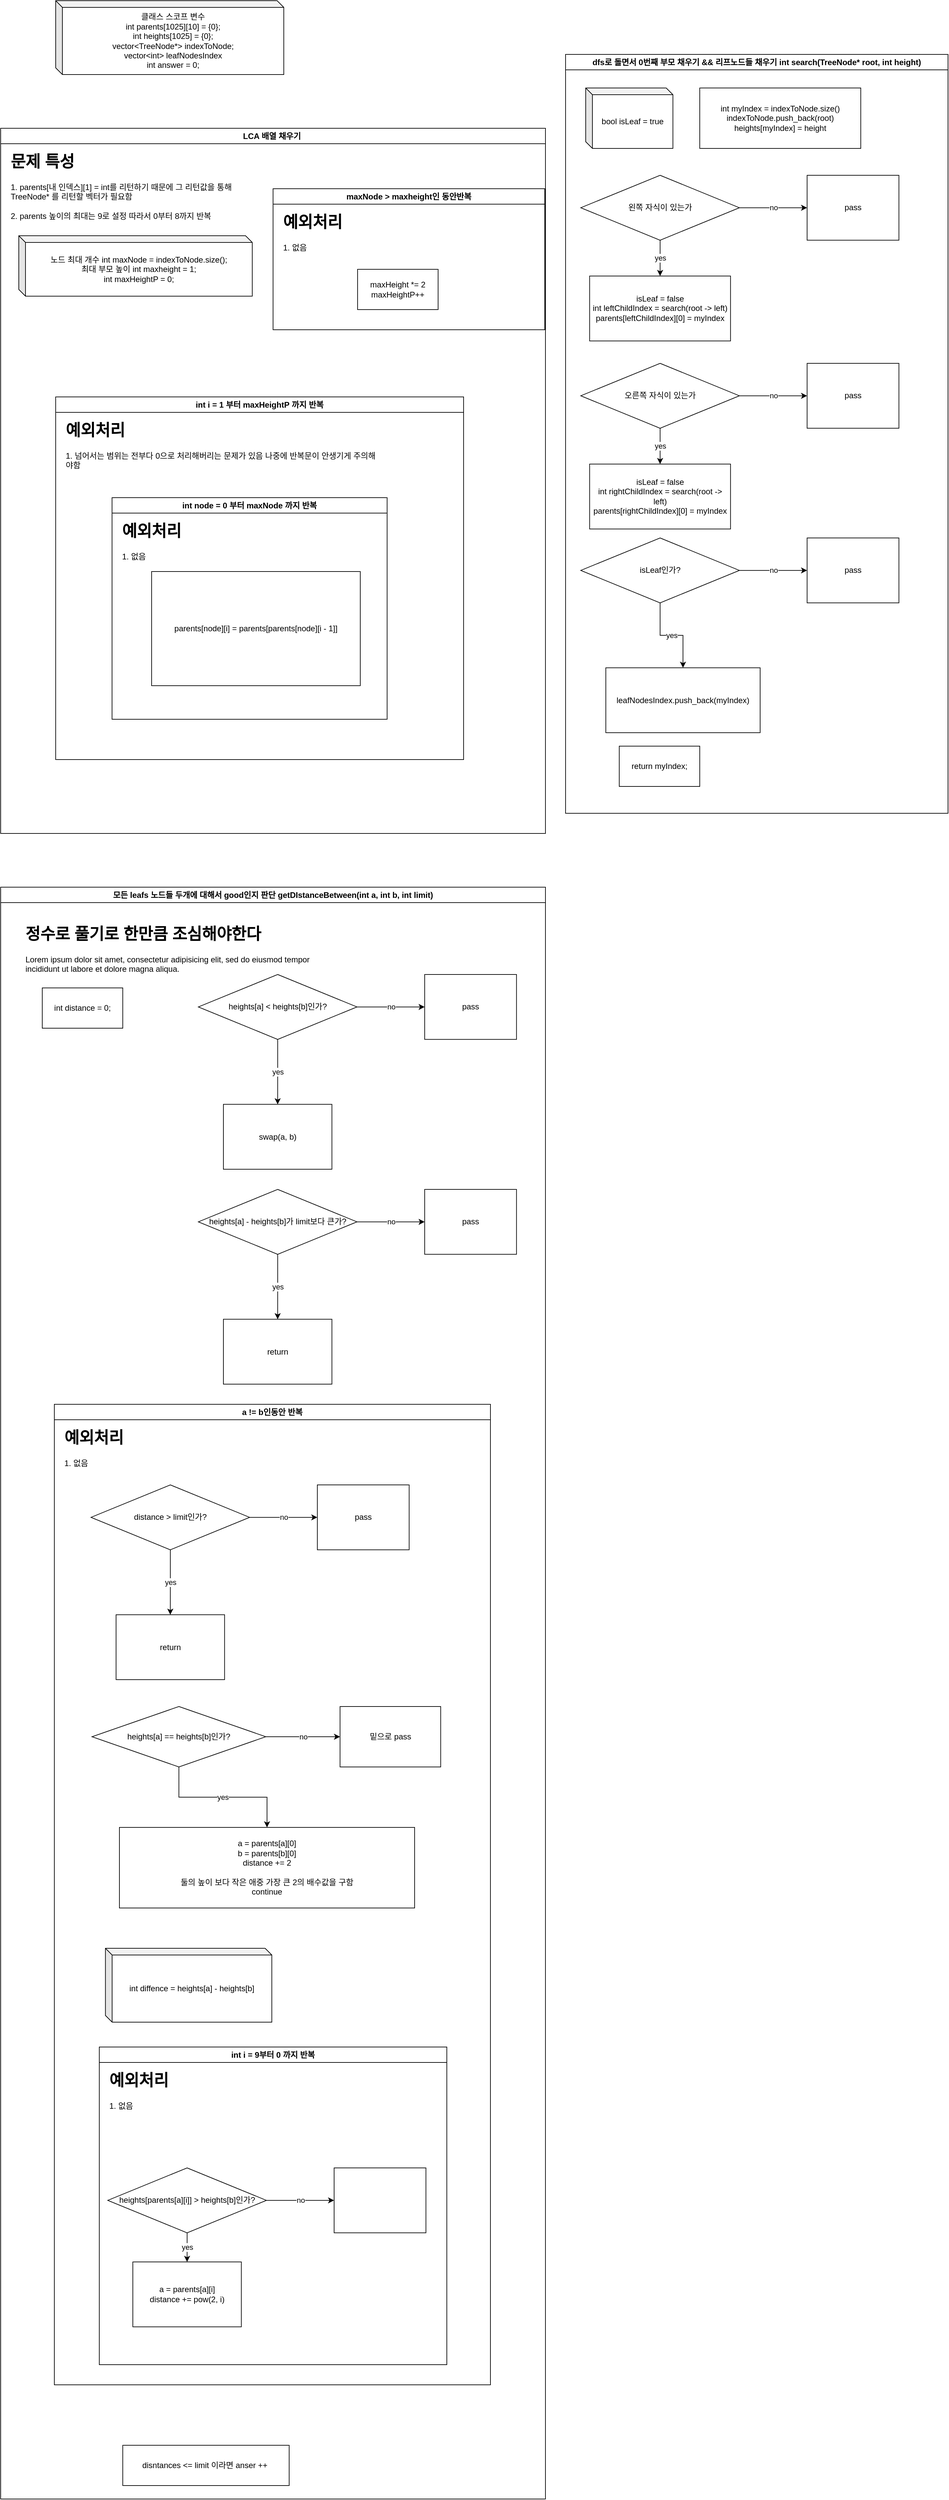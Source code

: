 <mxfile version="22.1.16" type="device">
  <diagram name="페이지-1" id="epFHYAS8Gk0YQRK1reNl">
    <mxGraphModel dx="2371" dy="1276" grid="1" gridSize="10" guides="1" tooltips="1" connect="1" arrows="1" fold="1" page="1" pageScale="1" pageWidth="827" pageHeight="1169" math="0" shadow="0">
      <root>
        <mxCell id="0" />
        <mxCell id="1" parent="0" />
        <mxCell id="DEWqmfPdkEQz7oqe0L7v-1" value="LCA 배열 채우기&amp;nbsp;" style="swimlane;whiteSpace=wrap;html=1;" vertex="1" parent="1">
          <mxGeometry x="8" y="260" width="812" height="1050" as="geometry" />
        </mxCell>
        <mxCell id="DEWqmfPdkEQz7oqe0L7v-4" value="&lt;h1&gt;문제 특성&lt;/h1&gt;&lt;div&gt;1. parents[내 인덱스][1] = int를 리턴하기 때문에 그 리턴값을 통해&lt;/div&gt;&lt;div&gt;TreeNode* 를 리턴할 벡터가 필요함&lt;/div&gt;&lt;div&gt;&lt;br&gt;&lt;/div&gt;&lt;div&gt;2. parents 높이의 최대는 9로 설정 따라서 0부터 8까지 반복&lt;/div&gt;" style="text;html=1;strokeColor=none;fillColor=none;spacing=5;spacingTop=-20;whiteSpace=wrap;overflow=hidden;rounded=0;" vertex="1" parent="DEWqmfPdkEQz7oqe0L7v-1">
          <mxGeometry x="10" y="30" width="370" height="120" as="geometry" />
        </mxCell>
        <mxCell id="DEWqmfPdkEQz7oqe0L7v-30" value="노드 최대 개수 int maxNode = indexToNode.size();&lt;br&gt;최대 부모 높이 int maxheight = 1;&lt;br&gt;int maxHeightP = 0;" style="rounded=0;whiteSpace=wrap;html=1;shape=cube;boundedLbl=1;backgroundOutline=1;darkOpacity=0.05;darkOpacity2=0.1;size=10;" vertex="1" parent="DEWqmfPdkEQz7oqe0L7v-1">
          <mxGeometry x="27" y="160" width="348" height="90" as="geometry" />
        </mxCell>
        <mxCell id="DEWqmfPdkEQz7oqe0L7v-32" value="maxNode &amp;gt; maxheight인 동안반복" style="swimlane;whiteSpace=wrap;html=1;" vertex="1" parent="DEWqmfPdkEQz7oqe0L7v-1">
          <mxGeometry x="406" y="90" width="405" height="210" as="geometry" />
        </mxCell>
        <mxCell id="DEWqmfPdkEQz7oqe0L7v-33" value="&lt;h1&gt;예외처리&lt;/h1&gt;&lt;p&gt;1. 없음&lt;/p&gt;" style="text;html=1;strokeColor=none;fillColor=none;spacing=5;spacingTop=-20;whiteSpace=wrap;overflow=hidden;rounded=0;" vertex="1" parent="DEWqmfPdkEQz7oqe0L7v-32">
          <mxGeometry x="10" y="30" width="386" height="120" as="geometry" />
        </mxCell>
        <mxCell id="DEWqmfPdkEQz7oqe0L7v-34" value="maxHeight *= 2&lt;br&gt;maxHeightP++" style="rounded=0;whiteSpace=wrap;html=1;" vertex="1" parent="DEWqmfPdkEQz7oqe0L7v-32">
          <mxGeometry x="126" y="120" width="120" height="60" as="geometry" />
        </mxCell>
        <mxCell id="DEWqmfPdkEQz7oqe0L7v-35" value="int i = 1 부터&amp;nbsp;maxHeightP&amp;nbsp;까지 반복" style="swimlane;whiteSpace=wrap;html=1;" vertex="1" parent="DEWqmfPdkEQz7oqe0L7v-1">
          <mxGeometry x="82" y="400" width="608" height="540" as="geometry" />
        </mxCell>
        <mxCell id="DEWqmfPdkEQz7oqe0L7v-36" value="&lt;h1&gt;예외처리&lt;/h1&gt;&lt;p&gt;1. 넘어서는 범위는 전부다 0으로 처리해버리는 문제가 있음 나중에 반복문이 안생기게 주의해야함&lt;/p&gt;" style="text;html=1;strokeColor=none;fillColor=none;spacing=5;spacingTop=-20;whiteSpace=wrap;overflow=hidden;rounded=0;" vertex="1" parent="DEWqmfPdkEQz7oqe0L7v-35">
          <mxGeometry x="10" y="30" width="480" height="120" as="geometry" />
        </mxCell>
        <mxCell id="DEWqmfPdkEQz7oqe0L7v-39" value="int node = 0 부터 maxNode 까지 반복" style="swimlane;whiteSpace=wrap;html=1;" vertex="1" parent="DEWqmfPdkEQz7oqe0L7v-35">
          <mxGeometry x="84" y="150" width="410" height="330" as="geometry" />
        </mxCell>
        <mxCell id="DEWqmfPdkEQz7oqe0L7v-40" value="&lt;h1&gt;예외처리&lt;/h1&gt;&lt;p&gt;1. 없음&lt;/p&gt;" style="text;html=1;strokeColor=none;fillColor=none;spacing=5;spacingTop=-20;whiteSpace=wrap;overflow=hidden;rounded=0;" vertex="1" parent="DEWqmfPdkEQz7oqe0L7v-39">
          <mxGeometry x="10" y="30" width="386" height="120" as="geometry" />
        </mxCell>
        <mxCell id="DEWqmfPdkEQz7oqe0L7v-41" value="parents[node][i] = parents[parents[node][i - 1]]" style="rounded=0;whiteSpace=wrap;html=1;" vertex="1" parent="DEWqmfPdkEQz7oqe0L7v-39">
          <mxGeometry x="59" y="110" width="311" height="170" as="geometry" />
        </mxCell>
        <mxCell id="DEWqmfPdkEQz7oqe0L7v-2" value="클래스 스코프 변수&lt;br&gt;int parents[1025][10] = {0};&lt;br&gt;int heights[1025] = {0};&lt;br&gt;vector&amp;lt;TreeNode*&amp;gt; indexToNode;&lt;br&gt;vector&amp;lt;int&amp;gt; leafNodesIndex&lt;br&gt;int answer = 0;" style="shape=cube;whiteSpace=wrap;html=1;boundedLbl=1;backgroundOutline=1;darkOpacity=0.05;darkOpacity2=0.1;size=10;" vertex="1" parent="1">
          <mxGeometry x="90" y="70" width="340" height="110" as="geometry" />
        </mxCell>
        <mxCell id="DEWqmfPdkEQz7oqe0L7v-5" value="모든 leafs 노드들 두개에 대해서 good인지 판단 getDIstanceBetween(int a, int b, int limit)" style="swimlane;whiteSpace=wrap;html=1;" vertex="1" parent="1">
          <mxGeometry x="8" y="1390" width="812" height="2400" as="geometry" />
        </mxCell>
        <mxCell id="DEWqmfPdkEQz7oqe0L7v-42" value="int distance = 0;" style="rounded=0;whiteSpace=wrap;html=1;" vertex="1" parent="DEWqmfPdkEQz7oqe0L7v-5">
          <mxGeometry x="62" y="150" width="120" height="60" as="geometry" />
        </mxCell>
        <mxCell id="DEWqmfPdkEQz7oqe0L7v-43" value="&lt;h1&gt;정수로 풀기로 한만큼 조심해야한다&lt;/h1&gt;&lt;p&gt;Lorem ipsum dolor sit amet, consectetur adipisicing elit, sed do eiusmod tempor incididunt ut labore et dolore magna aliqua.&lt;/p&gt;" style="text;html=1;strokeColor=none;fillColor=none;spacing=5;spacingTop=-20;whiteSpace=wrap;overflow=hidden;rounded=0;" vertex="1" parent="DEWqmfPdkEQz7oqe0L7v-5">
          <mxGeometry x="32" y="50" width="480" height="120" as="geometry" />
        </mxCell>
        <mxCell id="DEWqmfPdkEQz7oqe0L7v-46" value="" style="group" vertex="1" connectable="0" parent="DEWqmfPdkEQz7oqe0L7v-5">
          <mxGeometry x="332" y="450" width="436.85" height="290" as="geometry" />
        </mxCell>
        <mxCell id="DEWqmfPdkEQz7oqe0L7v-47" value="heights[a] - heights[b]가 limit보다 큰가?" style="rhombus;whiteSpace=wrap;html=1;" vertex="1" parent="DEWqmfPdkEQz7oqe0L7v-46">
          <mxGeometry x="-37.322" width="236.373" height="96.667" as="geometry" />
        </mxCell>
        <mxCell id="DEWqmfPdkEQz7oqe0L7v-48" value="return" style="whiteSpace=wrap;html=1;rounded=0;" vertex="1" parent="DEWqmfPdkEQz7oqe0L7v-46">
          <mxGeometry y="193.333" width="161.729" height="96.667" as="geometry" />
        </mxCell>
        <mxCell id="DEWqmfPdkEQz7oqe0L7v-49" value="yes" style="edgeStyle=orthogonalEdgeStyle;rounded=0;orthogonalLoop=1;jettySize=auto;html=1;" edge="1" parent="DEWqmfPdkEQz7oqe0L7v-46" source="DEWqmfPdkEQz7oqe0L7v-47" target="DEWqmfPdkEQz7oqe0L7v-48">
          <mxGeometry relative="1" as="geometry" />
        </mxCell>
        <mxCell id="DEWqmfPdkEQz7oqe0L7v-50" value="pass" style="whiteSpace=wrap;html=1;rounded=0;" vertex="1" parent="DEWqmfPdkEQz7oqe0L7v-46">
          <mxGeometry x="300.003" width="136.847" height="96.667" as="geometry" />
        </mxCell>
        <mxCell id="DEWqmfPdkEQz7oqe0L7v-51" value="no" style="edgeStyle=orthogonalEdgeStyle;rounded=0;orthogonalLoop=1;jettySize=auto;html=1;" edge="1" parent="DEWqmfPdkEQz7oqe0L7v-46" source="DEWqmfPdkEQz7oqe0L7v-47" target="DEWqmfPdkEQz7oqe0L7v-50">
          <mxGeometry relative="1" as="geometry" />
        </mxCell>
        <mxCell id="DEWqmfPdkEQz7oqe0L7v-53" value="" style="group" vertex="1" connectable="0" parent="DEWqmfPdkEQz7oqe0L7v-5">
          <mxGeometry x="332" y="130" width="436.85" height="290" as="geometry" />
        </mxCell>
        <mxCell id="DEWqmfPdkEQz7oqe0L7v-54" value="heights[a] &amp;lt; heights[b]인가?" style="rhombus;whiteSpace=wrap;html=1;" vertex="1" parent="DEWqmfPdkEQz7oqe0L7v-53">
          <mxGeometry x="-37.322" width="236.373" height="96.667" as="geometry" />
        </mxCell>
        <mxCell id="DEWqmfPdkEQz7oqe0L7v-55" value="swap(a, b)" style="whiteSpace=wrap;html=1;rounded=0;" vertex="1" parent="DEWqmfPdkEQz7oqe0L7v-53">
          <mxGeometry y="193.333" width="161.729" height="96.667" as="geometry" />
        </mxCell>
        <mxCell id="DEWqmfPdkEQz7oqe0L7v-56" value="yes" style="edgeStyle=orthogonalEdgeStyle;rounded=0;orthogonalLoop=1;jettySize=auto;html=1;" edge="1" parent="DEWqmfPdkEQz7oqe0L7v-53" source="DEWqmfPdkEQz7oqe0L7v-54" target="DEWqmfPdkEQz7oqe0L7v-55">
          <mxGeometry relative="1" as="geometry" />
        </mxCell>
        <mxCell id="DEWqmfPdkEQz7oqe0L7v-57" value="pass" style="whiteSpace=wrap;html=1;rounded=0;" vertex="1" parent="DEWqmfPdkEQz7oqe0L7v-53">
          <mxGeometry x="300.003" width="136.847" height="96.667" as="geometry" />
        </mxCell>
        <mxCell id="DEWqmfPdkEQz7oqe0L7v-58" value="no" style="edgeStyle=orthogonalEdgeStyle;rounded=0;orthogonalLoop=1;jettySize=auto;html=1;" edge="1" parent="DEWqmfPdkEQz7oqe0L7v-53" source="DEWqmfPdkEQz7oqe0L7v-54" target="DEWqmfPdkEQz7oqe0L7v-57">
          <mxGeometry relative="1" as="geometry" />
        </mxCell>
        <mxCell id="DEWqmfPdkEQz7oqe0L7v-59" value="a != b인동안 반복" style="swimlane;whiteSpace=wrap;html=1;" vertex="1" parent="DEWqmfPdkEQz7oqe0L7v-5">
          <mxGeometry x="80" y="770" width="650" height="1460" as="geometry" />
        </mxCell>
        <mxCell id="DEWqmfPdkEQz7oqe0L7v-60" value="&lt;h1&gt;예외처리&lt;/h1&gt;&lt;p&gt;1. 없음&lt;/p&gt;" style="text;html=1;strokeColor=none;fillColor=none;spacing=5;spacingTop=-20;whiteSpace=wrap;overflow=hidden;rounded=0;" vertex="1" parent="DEWqmfPdkEQz7oqe0L7v-59">
          <mxGeometry x="10" y="30" width="386" height="120" as="geometry" />
        </mxCell>
        <mxCell id="DEWqmfPdkEQz7oqe0L7v-68" value="" style="group" vertex="1" connectable="0" parent="DEWqmfPdkEQz7oqe0L7v-59">
          <mxGeometry x="97" y="450" width="478.85" height="300" as="geometry" />
        </mxCell>
        <mxCell id="DEWqmfPdkEQz7oqe0L7v-69" value="heights[a] == heights[b]인가?" style="rhombus;whiteSpace=wrap;html=1;" vertex="1" parent="DEWqmfPdkEQz7oqe0L7v-68">
          <mxGeometry x="-40.91" width="259.098" height="90.0" as="geometry" />
        </mxCell>
        <mxCell id="DEWqmfPdkEQz7oqe0L7v-70" value="a = parents[a][0]&lt;br&gt;b = parents[b][0]&lt;br&gt;distance += 2&lt;br&gt;&lt;br&gt;둘의 높이 보다 작은 애중 가장 큰 2의 배수값을 구함&lt;br&gt;continue" style="whiteSpace=wrap;html=1;rounded=0;" vertex="1" parent="DEWqmfPdkEQz7oqe0L7v-68">
          <mxGeometry y="180" width="440" height="120" as="geometry" />
        </mxCell>
        <mxCell id="DEWqmfPdkEQz7oqe0L7v-71" value="yes" style="edgeStyle=orthogonalEdgeStyle;rounded=0;orthogonalLoop=1;jettySize=auto;html=1;" edge="1" parent="DEWqmfPdkEQz7oqe0L7v-68" source="DEWqmfPdkEQz7oqe0L7v-69" target="DEWqmfPdkEQz7oqe0L7v-70">
          <mxGeometry relative="1" as="geometry" />
        </mxCell>
        <mxCell id="DEWqmfPdkEQz7oqe0L7v-72" value="밑으로 pass" style="whiteSpace=wrap;html=1;rounded=0;" vertex="1" parent="DEWqmfPdkEQz7oqe0L7v-68">
          <mxGeometry x="328.846" width="150.004" height="90.0" as="geometry" />
        </mxCell>
        <mxCell id="DEWqmfPdkEQz7oqe0L7v-73" value="no" style="edgeStyle=orthogonalEdgeStyle;rounded=0;orthogonalLoop=1;jettySize=auto;html=1;" edge="1" parent="DEWqmfPdkEQz7oqe0L7v-68" source="DEWqmfPdkEQz7oqe0L7v-69" target="DEWqmfPdkEQz7oqe0L7v-72">
          <mxGeometry relative="1" as="geometry" />
        </mxCell>
        <mxCell id="DEWqmfPdkEQz7oqe0L7v-74" value="int diffence = heights[a] - heights[b]" style="rounded=0;whiteSpace=wrap;html=1;shape=cube;boundedLbl=1;backgroundOutline=1;darkOpacity=0.05;darkOpacity2=0.1;size=10;" vertex="1" parent="DEWqmfPdkEQz7oqe0L7v-59">
          <mxGeometry x="76.15" y="810" width="248" height="110" as="geometry" />
        </mxCell>
        <mxCell id="DEWqmfPdkEQz7oqe0L7v-75" value="int i = 9부터 0 까지 반복" style="swimlane;whiteSpace=wrap;html=1;" vertex="1" parent="DEWqmfPdkEQz7oqe0L7v-59">
          <mxGeometry x="67" y="957" width="518" height="473" as="geometry" />
        </mxCell>
        <mxCell id="DEWqmfPdkEQz7oqe0L7v-76" value="&lt;h1&gt;예외처리&lt;/h1&gt;&lt;p&gt;1. 없음&lt;/p&gt;" style="text;html=1;strokeColor=none;fillColor=none;spacing=5;spacingTop=-20;whiteSpace=wrap;overflow=hidden;rounded=0;" vertex="1" parent="DEWqmfPdkEQz7oqe0L7v-75">
          <mxGeometry x="10" y="30" width="386" height="120" as="geometry" />
        </mxCell>
        <mxCell id="DEWqmfPdkEQz7oqe0L7v-78" value="" style="group" vertex="1" connectable="0" parent="DEWqmfPdkEQz7oqe0L7v-75">
          <mxGeometry x="50" y="180" width="436.85" height="290" as="geometry" />
        </mxCell>
        <mxCell id="DEWqmfPdkEQz7oqe0L7v-79" value="heights[parents[a][i]] &amp;gt; heights[b]인가?" style="rhombus;whiteSpace=wrap;html=1;" vertex="1" parent="DEWqmfPdkEQz7oqe0L7v-78">
          <mxGeometry x="-37.322" width="236.373" height="96.667" as="geometry" />
        </mxCell>
        <mxCell id="DEWqmfPdkEQz7oqe0L7v-80" value="a = parents[a][i]&lt;br&gt;distance += pow(2, i)" style="whiteSpace=wrap;html=1;rounded=0;" vertex="1" parent="DEWqmfPdkEQz7oqe0L7v-78">
          <mxGeometry y="140.003" width="161.729" height="96.667" as="geometry" />
        </mxCell>
        <mxCell id="DEWqmfPdkEQz7oqe0L7v-81" value="yes" style="edgeStyle=orthogonalEdgeStyle;rounded=0;orthogonalLoop=1;jettySize=auto;html=1;" edge="1" parent="DEWqmfPdkEQz7oqe0L7v-78" source="DEWqmfPdkEQz7oqe0L7v-79" target="DEWqmfPdkEQz7oqe0L7v-80">
          <mxGeometry relative="1" as="geometry" />
        </mxCell>
        <mxCell id="DEWqmfPdkEQz7oqe0L7v-82" value="" style="whiteSpace=wrap;html=1;rounded=0;" vertex="1" parent="DEWqmfPdkEQz7oqe0L7v-78">
          <mxGeometry x="300.003" width="136.847" height="96.667" as="geometry" />
        </mxCell>
        <mxCell id="DEWqmfPdkEQz7oqe0L7v-83" value="no" style="edgeStyle=orthogonalEdgeStyle;rounded=0;orthogonalLoop=1;jettySize=auto;html=1;" edge="1" parent="DEWqmfPdkEQz7oqe0L7v-78" source="DEWqmfPdkEQz7oqe0L7v-79" target="DEWqmfPdkEQz7oqe0L7v-82">
          <mxGeometry relative="1" as="geometry" />
        </mxCell>
        <mxCell id="DEWqmfPdkEQz7oqe0L7v-93" value="" style="group" vertex="1" connectable="0" parent="DEWqmfPdkEQz7oqe0L7v-59">
          <mxGeometry x="92" y="120" width="436.85" height="290" as="geometry" />
        </mxCell>
        <mxCell id="DEWqmfPdkEQz7oqe0L7v-94" value="distance &amp;gt; limit인가?" style="rhombus;whiteSpace=wrap;html=1;" vertex="1" parent="DEWqmfPdkEQz7oqe0L7v-93">
          <mxGeometry x="-37.322" width="236.373" height="96.667" as="geometry" />
        </mxCell>
        <mxCell id="DEWqmfPdkEQz7oqe0L7v-95" value="return" style="whiteSpace=wrap;html=1;rounded=0;" vertex="1" parent="DEWqmfPdkEQz7oqe0L7v-93">
          <mxGeometry y="193.333" width="161.729" height="96.667" as="geometry" />
        </mxCell>
        <mxCell id="DEWqmfPdkEQz7oqe0L7v-96" value="yes" style="edgeStyle=orthogonalEdgeStyle;rounded=0;orthogonalLoop=1;jettySize=auto;html=1;" edge="1" parent="DEWqmfPdkEQz7oqe0L7v-93" source="DEWqmfPdkEQz7oqe0L7v-94" target="DEWqmfPdkEQz7oqe0L7v-95">
          <mxGeometry relative="1" as="geometry" />
        </mxCell>
        <mxCell id="DEWqmfPdkEQz7oqe0L7v-97" value="pass" style="whiteSpace=wrap;html=1;rounded=0;" vertex="1" parent="DEWqmfPdkEQz7oqe0L7v-93">
          <mxGeometry x="300.003" width="136.847" height="96.667" as="geometry" />
        </mxCell>
        <mxCell id="DEWqmfPdkEQz7oqe0L7v-98" value="no" style="edgeStyle=orthogonalEdgeStyle;rounded=0;orthogonalLoop=1;jettySize=auto;html=1;" edge="1" parent="DEWqmfPdkEQz7oqe0L7v-93" source="DEWqmfPdkEQz7oqe0L7v-94" target="DEWqmfPdkEQz7oqe0L7v-97">
          <mxGeometry relative="1" as="geometry" />
        </mxCell>
        <mxCell id="DEWqmfPdkEQz7oqe0L7v-100" value="disntances &amp;lt;= limit 이라면 anser ++&amp;nbsp;" style="rounded=0;whiteSpace=wrap;html=1;" vertex="1" parent="DEWqmfPdkEQz7oqe0L7v-5">
          <mxGeometry x="182" y="2320" width="248" height="60" as="geometry" />
        </mxCell>
        <mxCell id="DEWqmfPdkEQz7oqe0L7v-6" value="dfs로 돌면서 0번째 부모 채우기 &amp;amp;&amp;amp; 리프노드들 채우기 int search(TreeNode* root, int height)" style="swimlane;whiteSpace=wrap;html=1;" vertex="1" parent="1">
          <mxGeometry x="850" y="150" width="570" height="1130" as="geometry" />
        </mxCell>
        <mxCell id="DEWqmfPdkEQz7oqe0L7v-8" value="bool isLeaf = true" style="shape=cube;whiteSpace=wrap;html=1;boundedLbl=1;backgroundOutline=1;darkOpacity=0.05;darkOpacity2=0.1;size=10;" vertex="1" parent="DEWqmfPdkEQz7oqe0L7v-6">
          <mxGeometry x="30" y="50" width="130" height="90" as="geometry" />
        </mxCell>
        <mxCell id="DEWqmfPdkEQz7oqe0L7v-9" value="int myIndex = indexToNode.size()&lt;br&gt;indexToNode.push_back(root)&lt;br&gt;heights[myIndex] = height" style="rounded=0;whiteSpace=wrap;html=1;" vertex="1" parent="DEWqmfPdkEQz7oqe0L7v-6">
          <mxGeometry x="200" y="50" width="240" height="90" as="geometry" />
        </mxCell>
        <mxCell id="DEWqmfPdkEQz7oqe0L7v-10" value="" style="group" vertex="1" connectable="0" parent="DEWqmfPdkEQz7oqe0L7v-6">
          <mxGeometry x="60" y="180" width="436.85" height="290" as="geometry" />
        </mxCell>
        <mxCell id="DEWqmfPdkEQz7oqe0L7v-11" value="왼쪽 자식이 있는가" style="rhombus;whiteSpace=wrap;html=1;" vertex="1" parent="DEWqmfPdkEQz7oqe0L7v-10">
          <mxGeometry x="-37.322" width="236.373" height="96.667" as="geometry" />
        </mxCell>
        <mxCell id="DEWqmfPdkEQz7oqe0L7v-12" value="isLeaf = false&lt;br&gt;int leftChildIndex = search(root -&amp;gt; left)&lt;br&gt;parents[leftChildIndex][0] = myIndex" style="whiteSpace=wrap;html=1;rounded=0;" vertex="1" parent="DEWqmfPdkEQz7oqe0L7v-10">
          <mxGeometry x="-24.14" y="150" width="210" height="96.67" as="geometry" />
        </mxCell>
        <mxCell id="DEWqmfPdkEQz7oqe0L7v-13" value="yes" style="edgeStyle=orthogonalEdgeStyle;rounded=0;orthogonalLoop=1;jettySize=auto;html=1;" edge="1" parent="DEWqmfPdkEQz7oqe0L7v-10" source="DEWqmfPdkEQz7oqe0L7v-11" target="DEWqmfPdkEQz7oqe0L7v-12">
          <mxGeometry relative="1" as="geometry" />
        </mxCell>
        <mxCell id="DEWqmfPdkEQz7oqe0L7v-14" value="pass" style="whiteSpace=wrap;html=1;rounded=0;" vertex="1" parent="DEWqmfPdkEQz7oqe0L7v-10">
          <mxGeometry x="300.003" width="136.847" height="96.667" as="geometry" />
        </mxCell>
        <mxCell id="DEWqmfPdkEQz7oqe0L7v-15" value="no" style="edgeStyle=orthogonalEdgeStyle;rounded=0;orthogonalLoop=1;jettySize=auto;html=1;" edge="1" parent="DEWqmfPdkEQz7oqe0L7v-10" source="DEWqmfPdkEQz7oqe0L7v-11" target="DEWqmfPdkEQz7oqe0L7v-14">
          <mxGeometry relative="1" as="geometry" />
        </mxCell>
        <mxCell id="DEWqmfPdkEQz7oqe0L7v-16" value="" style="group" vertex="1" connectable="0" parent="DEWqmfPdkEQz7oqe0L7v-6">
          <mxGeometry x="60" y="460" width="436.85" height="290" as="geometry" />
        </mxCell>
        <mxCell id="DEWqmfPdkEQz7oqe0L7v-17" value="오른쪽 자식이 있는가" style="rhombus;whiteSpace=wrap;html=1;" vertex="1" parent="DEWqmfPdkEQz7oqe0L7v-16">
          <mxGeometry x="-37.322" width="236.373" height="96.667" as="geometry" />
        </mxCell>
        <mxCell id="DEWqmfPdkEQz7oqe0L7v-18" value="isLeaf = false&lt;br&gt;int rightChildIndex = search(root -&amp;gt; left)&lt;br&gt;parents[rightChildIndex][0] = myIndex" style="whiteSpace=wrap;html=1;rounded=0;" vertex="1" parent="DEWqmfPdkEQz7oqe0L7v-16">
          <mxGeometry x="-24.14" y="150" width="210" height="96.67" as="geometry" />
        </mxCell>
        <mxCell id="DEWqmfPdkEQz7oqe0L7v-19" value="yes" style="edgeStyle=orthogonalEdgeStyle;rounded=0;orthogonalLoop=1;jettySize=auto;html=1;" edge="1" parent="DEWqmfPdkEQz7oqe0L7v-16" source="DEWqmfPdkEQz7oqe0L7v-17" target="DEWqmfPdkEQz7oqe0L7v-18">
          <mxGeometry relative="1" as="geometry" />
        </mxCell>
        <mxCell id="DEWqmfPdkEQz7oqe0L7v-20" value="pass" style="whiteSpace=wrap;html=1;rounded=0;" vertex="1" parent="DEWqmfPdkEQz7oqe0L7v-16">
          <mxGeometry x="300.003" width="136.847" height="96.667" as="geometry" />
        </mxCell>
        <mxCell id="DEWqmfPdkEQz7oqe0L7v-21" value="no" style="edgeStyle=orthogonalEdgeStyle;rounded=0;orthogonalLoop=1;jettySize=auto;html=1;" edge="1" parent="DEWqmfPdkEQz7oqe0L7v-16" source="DEWqmfPdkEQz7oqe0L7v-17" target="DEWqmfPdkEQz7oqe0L7v-20">
          <mxGeometry relative="1" as="geometry" />
        </mxCell>
        <mxCell id="DEWqmfPdkEQz7oqe0L7v-23" value="" style="group" vertex="1" connectable="0" parent="DEWqmfPdkEQz7oqe0L7v-6">
          <mxGeometry x="60" y="720" width="436.85" height="290" as="geometry" />
        </mxCell>
        <mxCell id="DEWqmfPdkEQz7oqe0L7v-24" value="isLeaf인가?" style="rhombus;whiteSpace=wrap;html=1;" vertex="1" parent="DEWqmfPdkEQz7oqe0L7v-23">
          <mxGeometry x="-37.322" width="236.373" height="96.667" as="geometry" />
        </mxCell>
        <mxCell id="DEWqmfPdkEQz7oqe0L7v-25" value="leafNodesIndex.push_back(myIndex)" style="whiteSpace=wrap;html=1;rounded=0;" vertex="1" parent="DEWqmfPdkEQz7oqe0L7v-23">
          <mxGeometry y="193.33" width="230" height="96.67" as="geometry" />
        </mxCell>
        <mxCell id="DEWqmfPdkEQz7oqe0L7v-26" value="yes" style="edgeStyle=orthogonalEdgeStyle;rounded=0;orthogonalLoop=1;jettySize=auto;html=1;" edge="1" parent="DEWqmfPdkEQz7oqe0L7v-23" source="DEWqmfPdkEQz7oqe0L7v-24" target="DEWqmfPdkEQz7oqe0L7v-25">
          <mxGeometry relative="1" as="geometry" />
        </mxCell>
        <mxCell id="DEWqmfPdkEQz7oqe0L7v-27" value="pass" style="whiteSpace=wrap;html=1;rounded=0;" vertex="1" parent="DEWqmfPdkEQz7oqe0L7v-23">
          <mxGeometry x="300.003" width="136.847" height="96.667" as="geometry" />
        </mxCell>
        <mxCell id="DEWqmfPdkEQz7oqe0L7v-28" value="no" style="edgeStyle=orthogonalEdgeStyle;rounded=0;orthogonalLoop=1;jettySize=auto;html=1;" edge="1" parent="DEWqmfPdkEQz7oqe0L7v-23" source="DEWqmfPdkEQz7oqe0L7v-24" target="DEWqmfPdkEQz7oqe0L7v-27">
          <mxGeometry relative="1" as="geometry" />
        </mxCell>
        <mxCell id="DEWqmfPdkEQz7oqe0L7v-29" value="return myIndex;" style="rounded=0;whiteSpace=wrap;html=1;" vertex="1" parent="DEWqmfPdkEQz7oqe0L7v-6">
          <mxGeometry x="80" y="1030" width="120" height="60" as="geometry" />
        </mxCell>
      </root>
    </mxGraphModel>
  </diagram>
</mxfile>
